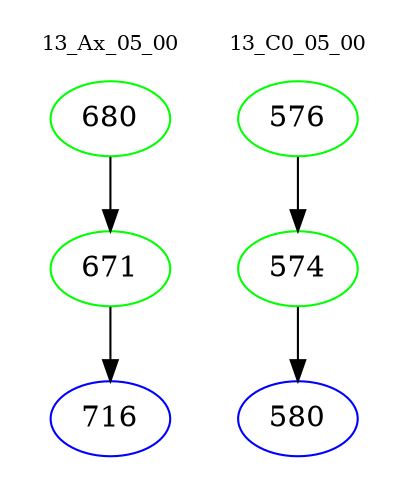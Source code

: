 digraph{
subgraph cluster_0 {
color = white
label = "13_Ax_05_00";
fontsize=10;
T0_680 [label="680", color="green"]
T0_680 -> T0_671 [color="black"]
T0_671 [label="671", color="green"]
T0_671 -> T0_716 [color="black"]
T0_716 [label="716", color="blue"]
}
subgraph cluster_1 {
color = white
label = "13_C0_05_00";
fontsize=10;
T1_576 [label="576", color="green"]
T1_576 -> T1_574 [color="black"]
T1_574 [label="574", color="green"]
T1_574 -> T1_580 [color="black"]
T1_580 [label="580", color="blue"]
}
}
